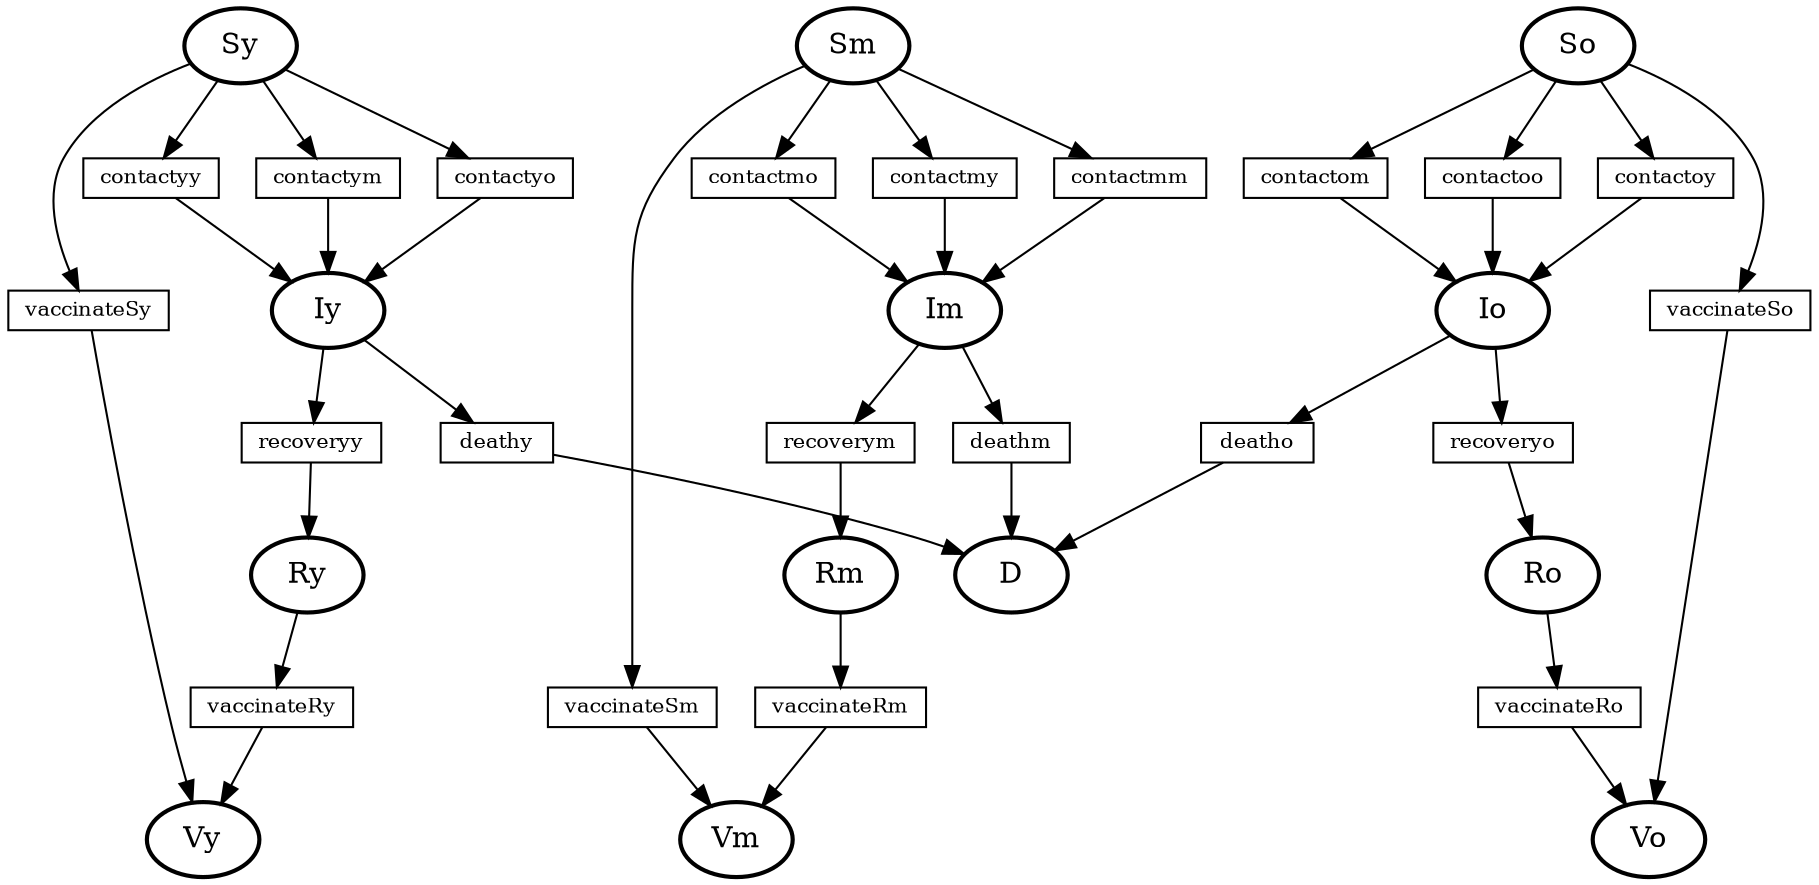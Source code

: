 /* This file was automatically generated
   by the Bio-PEPA Workbench.            */
digraph example_sird_vaccinations {

Sy -> contactyy;
contactyy -> Iy;

Sy -> contactym;
contactym -> Iy;

Sy -> contactyo;
contactyo -> Iy;

Sm -> contactmy;
contactmy -> Im;

Sm -> contactmm;
contactmm -> Im;

Sm -> contactmo;
contactmo -> Im;

So -> contactoy;
contactoy -> Io;

So -> contactom;
contactom -> Io;

So -> contactoo;
contactoo -> Io;

Sy -> vaccinateSy;
vaccinateSy -> Vy;

Sm -> vaccinateSm;
vaccinateSm -> Vm;

So -> vaccinateSo;
vaccinateSo -> Vo;

Iy -> recoveryy;
recoveryy -> Ry;

Im -> recoverym;
recoverym -> Rm;

Io -> recoveryo;
recoveryo -> Ro;

Ry -> vaccinateRy;
vaccinateRy -> Vy;

Rm -> vaccinateRm;
vaccinateRm -> Vm;

Ro -> vaccinateRo;
vaccinateRo -> Vo;

Iy -> deathy;
deathy -> D;

Im -> deathm;
deathm -> D;

Io -> deatho;
deatho -> D;

contactyy [shape=box,fontsize=10,height=.2,label="contactyy"];
contactym [shape=box,fontsize=10,height=.2,label="contactym"];
contactyo [shape=box,fontsize=10,height=.2,label="contactyo"];
contactmy [shape=box,fontsize=10,height=.2,label="contactmy"];
contactmm [shape=box,fontsize=10,height=.2,label="contactmm"];
contactmo [shape=box,fontsize=10,height=.2,label="contactmo"];
contactoy [shape=box,fontsize=10,height=.2,label="contactoy"];
contactom [shape=box,fontsize=10,height=.2,label="contactom"];
contactoo [shape=box,fontsize=10,height=.2,label="contactoo"];
vaccinateSy [shape=box,fontsize=10,height=.2,label="vaccinateSy"];
vaccinateSm [shape=box,fontsize=10,height=.2,label="vaccinateSm"];
vaccinateSo [shape=box,fontsize=10,height=.2,label="vaccinateSo"];
recoveryy [shape=box,fontsize=10,height=.2,label="recoveryy"];
recoverym [shape=box,fontsize=10,height=.2,label="recoverym"];
recoveryo [shape=box,fontsize=10,height=.2,label="recoveryo"];
vaccinateRy [shape=box,fontsize=10,height=.2,label="vaccinateRy"];
vaccinateRm [shape=box,fontsize=10,height=.2,label="vaccinateRm"];
vaccinateRo [shape=box,fontsize=10,height=.2,label="vaccinateRo"];
deathy [shape=box,fontsize=10,height=.2,label="deathy"];
deathm [shape=box,fontsize=10,height=.2,label="deathm"];
deatho [shape=box,fontsize=10,height=.2,label="deatho"];
Iy [style=bold,label="Iy"];
Im [style=bold,label="Im"];
Io [style=bold,label="Io"];
Sy [style=bold,label="Sy"];
Sm [style=bold,label="Sm"];
So [style=bold,label="So"];
Ry [style=bold,label="Ry"];
Rm [style=bold,label="Rm"];
Ro [style=bold,label="Ro"];
Vy [style=bold,label="Vy"];
Vm [style=bold,label="Vm"];
Vo [style=bold,label="Vo"];
D [style=bold,label="D"];

}
